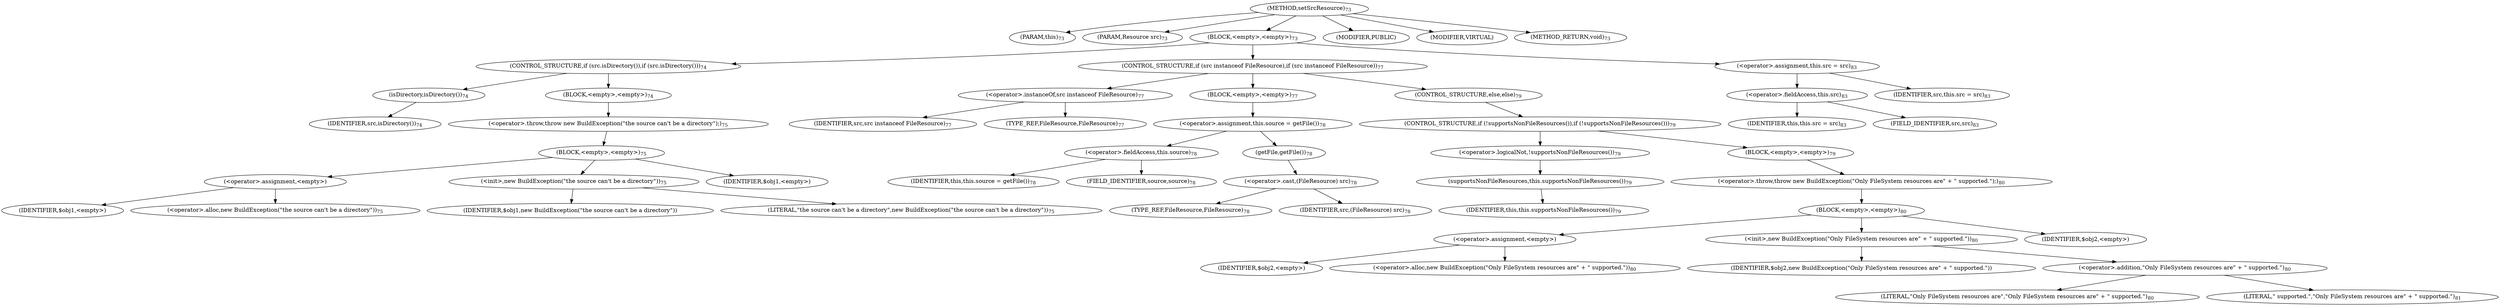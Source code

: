 digraph "setSrcResource" {  
"85" [label = <(METHOD,setSrcResource)<SUB>73</SUB>> ]
"10" [label = <(PARAM,this)<SUB>73</SUB>> ]
"86" [label = <(PARAM,Resource src)<SUB>73</SUB>> ]
"87" [label = <(BLOCK,&lt;empty&gt;,&lt;empty&gt;)<SUB>73</SUB>> ]
"88" [label = <(CONTROL_STRUCTURE,if (src.isDirectory()),if (src.isDirectory()))<SUB>74</SUB>> ]
"89" [label = <(isDirectory,isDirectory())<SUB>74</SUB>> ]
"90" [label = <(IDENTIFIER,src,isDirectory())<SUB>74</SUB>> ]
"91" [label = <(BLOCK,&lt;empty&gt;,&lt;empty&gt;)<SUB>74</SUB>> ]
"92" [label = <(&lt;operator&gt;.throw,throw new BuildException(&quot;the source can't be a directory&quot;);)<SUB>75</SUB>> ]
"93" [label = <(BLOCK,&lt;empty&gt;,&lt;empty&gt;)<SUB>75</SUB>> ]
"94" [label = <(&lt;operator&gt;.assignment,&lt;empty&gt;)> ]
"95" [label = <(IDENTIFIER,$obj1,&lt;empty&gt;)> ]
"96" [label = <(&lt;operator&gt;.alloc,new BuildException(&quot;the source can't be a directory&quot;))<SUB>75</SUB>> ]
"97" [label = <(&lt;init&gt;,new BuildException(&quot;the source can't be a directory&quot;))<SUB>75</SUB>> ]
"98" [label = <(IDENTIFIER,$obj1,new BuildException(&quot;the source can't be a directory&quot;))> ]
"99" [label = <(LITERAL,&quot;the source can't be a directory&quot;,new BuildException(&quot;the source can't be a directory&quot;))<SUB>75</SUB>> ]
"100" [label = <(IDENTIFIER,$obj1,&lt;empty&gt;)> ]
"101" [label = <(CONTROL_STRUCTURE,if (src instanceof FileResource),if (src instanceof FileResource))<SUB>77</SUB>> ]
"102" [label = <(&lt;operator&gt;.instanceOf,src instanceof FileResource)<SUB>77</SUB>> ]
"103" [label = <(IDENTIFIER,src,src instanceof FileResource)<SUB>77</SUB>> ]
"104" [label = <(TYPE_REF,FileResource,FileResource)<SUB>77</SUB>> ]
"105" [label = <(BLOCK,&lt;empty&gt;,&lt;empty&gt;)<SUB>77</SUB>> ]
"106" [label = <(&lt;operator&gt;.assignment,this.source = getFile())<SUB>78</SUB>> ]
"107" [label = <(&lt;operator&gt;.fieldAccess,this.source)<SUB>78</SUB>> ]
"108" [label = <(IDENTIFIER,this,this.source = getFile())<SUB>78</SUB>> ]
"109" [label = <(FIELD_IDENTIFIER,source,source)<SUB>78</SUB>> ]
"110" [label = <(getFile,getFile())<SUB>78</SUB>> ]
"111" [label = <(&lt;operator&gt;.cast,(FileResource) src)<SUB>78</SUB>> ]
"112" [label = <(TYPE_REF,FileResource,FileResource)<SUB>78</SUB>> ]
"113" [label = <(IDENTIFIER,src,(FileResource) src)<SUB>78</SUB>> ]
"114" [label = <(CONTROL_STRUCTURE,else,else)<SUB>79</SUB>> ]
"115" [label = <(CONTROL_STRUCTURE,if (!supportsNonFileResources()),if (!supportsNonFileResources()))<SUB>79</SUB>> ]
"116" [label = <(&lt;operator&gt;.logicalNot,!supportsNonFileResources())<SUB>79</SUB>> ]
"117" [label = <(supportsNonFileResources,this.supportsNonFileResources())<SUB>79</SUB>> ]
"9" [label = <(IDENTIFIER,this,this.supportsNonFileResources())<SUB>79</SUB>> ]
"118" [label = <(BLOCK,&lt;empty&gt;,&lt;empty&gt;)<SUB>79</SUB>> ]
"119" [label = <(&lt;operator&gt;.throw,throw new BuildException(&quot;Only FileSystem resources are&quot; + &quot; supported.&quot;);)<SUB>80</SUB>> ]
"120" [label = <(BLOCK,&lt;empty&gt;,&lt;empty&gt;)<SUB>80</SUB>> ]
"121" [label = <(&lt;operator&gt;.assignment,&lt;empty&gt;)> ]
"122" [label = <(IDENTIFIER,$obj2,&lt;empty&gt;)> ]
"123" [label = <(&lt;operator&gt;.alloc,new BuildException(&quot;Only FileSystem resources are&quot; + &quot; supported.&quot;))<SUB>80</SUB>> ]
"124" [label = <(&lt;init&gt;,new BuildException(&quot;Only FileSystem resources are&quot; + &quot; supported.&quot;))<SUB>80</SUB>> ]
"125" [label = <(IDENTIFIER,$obj2,new BuildException(&quot;Only FileSystem resources are&quot; + &quot; supported.&quot;))> ]
"126" [label = <(&lt;operator&gt;.addition,&quot;Only FileSystem resources are&quot; + &quot; supported.&quot;)<SUB>80</SUB>> ]
"127" [label = <(LITERAL,&quot;Only FileSystem resources are&quot;,&quot;Only FileSystem resources are&quot; + &quot; supported.&quot;)<SUB>80</SUB>> ]
"128" [label = <(LITERAL,&quot; supported.&quot;,&quot;Only FileSystem resources are&quot; + &quot; supported.&quot;)<SUB>81</SUB>> ]
"129" [label = <(IDENTIFIER,$obj2,&lt;empty&gt;)> ]
"130" [label = <(&lt;operator&gt;.assignment,this.src = src)<SUB>83</SUB>> ]
"131" [label = <(&lt;operator&gt;.fieldAccess,this.src)<SUB>83</SUB>> ]
"11" [label = <(IDENTIFIER,this,this.src = src)<SUB>83</SUB>> ]
"132" [label = <(FIELD_IDENTIFIER,src,src)<SUB>83</SUB>> ]
"133" [label = <(IDENTIFIER,src,this.src = src)<SUB>83</SUB>> ]
"134" [label = <(MODIFIER,PUBLIC)> ]
"135" [label = <(MODIFIER,VIRTUAL)> ]
"136" [label = <(METHOD_RETURN,void)<SUB>73</SUB>> ]
  "85" -> "10" 
  "85" -> "86" 
  "85" -> "87" 
  "85" -> "134" 
  "85" -> "135" 
  "85" -> "136" 
  "87" -> "88" 
  "87" -> "101" 
  "87" -> "130" 
  "88" -> "89" 
  "88" -> "91" 
  "89" -> "90" 
  "91" -> "92" 
  "92" -> "93" 
  "93" -> "94" 
  "93" -> "97" 
  "93" -> "100" 
  "94" -> "95" 
  "94" -> "96" 
  "97" -> "98" 
  "97" -> "99" 
  "101" -> "102" 
  "101" -> "105" 
  "101" -> "114" 
  "102" -> "103" 
  "102" -> "104" 
  "105" -> "106" 
  "106" -> "107" 
  "106" -> "110" 
  "107" -> "108" 
  "107" -> "109" 
  "110" -> "111" 
  "111" -> "112" 
  "111" -> "113" 
  "114" -> "115" 
  "115" -> "116" 
  "115" -> "118" 
  "116" -> "117" 
  "117" -> "9" 
  "118" -> "119" 
  "119" -> "120" 
  "120" -> "121" 
  "120" -> "124" 
  "120" -> "129" 
  "121" -> "122" 
  "121" -> "123" 
  "124" -> "125" 
  "124" -> "126" 
  "126" -> "127" 
  "126" -> "128" 
  "130" -> "131" 
  "130" -> "133" 
  "131" -> "11" 
  "131" -> "132" 
}
